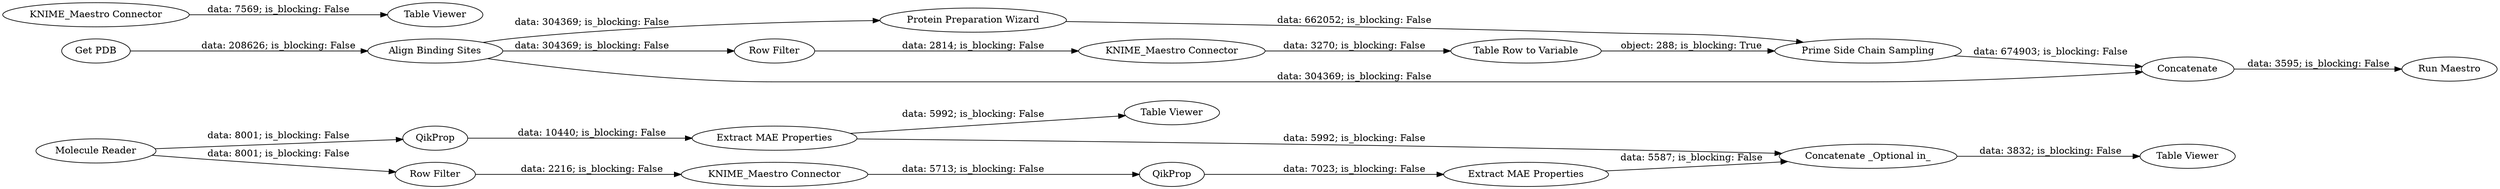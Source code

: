 digraph {
	"8623880535602708727_8354" [label="Table Viewer"]
	"8623880535602708727_8348" [label="KNIME_Maestro Connector"]
	"8623880535602708727_8338" [label="Table Viewer"]
	"8623880535602708727_28" [label="Align Binding Sites"]
	"8623880535602708727_8330" [label=QikProp]
	"8623880535602708727_8335" [label="Extract MAE Properties"]
	"8623880535602708727_8332" [label=QikProp]
	"8623880535602708727_8255" [label="Get PDB"]
	"8623880535602708727_8334" [label="Row Filter"]
	"8623880535602708727_8351" [label="Run Maestro"]
	"8623880535602708727_8353" [label="Table Row to Variable"]
	"8623880535602708727_8347" [label="Table Viewer"]
	"8623880535602708727_8346" [label="Molecule Reader"]
	"8623880535602708727_8349" [label="Row Filter"]
	"8623880535602708727_8342" [label="KNIME_Maestro Connector"]
	"8623880535602708727_8337" [label="Concatenate _Optional in_"]
	"8623880535602708727_8340" [label="KNIME_Maestro Connector"]
	"8623880535602708727_8350" [label=Concatenate]
	"8623880535602708727_8352" [label="Prime Side Chain Sampling"]
	"8623880535602708727_8253" [label="Protein Preparation Wizard"]
	"8623880535602708727_8336" [label="Extract MAE Properties"]
	"8623880535602708727_28" -> "8623880535602708727_8349" [label="data: 304369; is_blocking: False"]
	"8623880535602708727_8330" -> "8623880535602708727_8335" [label="data: 10440; is_blocking: False"]
	"8623880535602708727_8352" -> "8623880535602708727_8350" [label="data: 674903; is_blocking: False"]
	"8623880535602708727_8348" -> "8623880535602708727_8353" [label="data: 3270; is_blocking: False"]
	"8623880535602708727_28" -> "8623880535602708727_8253" [label="data: 304369; is_blocking: False"]
	"8623880535602708727_8346" -> "8623880535602708727_8334" [label="data: 8001; is_blocking: False"]
	"8623880535602708727_8349" -> "8623880535602708727_8348" [label="data: 2814; is_blocking: False"]
	"8623880535602708727_28" -> "8623880535602708727_8350" [label="data: 304369; is_blocking: False"]
	"8623880535602708727_8336" -> "8623880535602708727_8337" [label="data: 5587; is_blocking: False"]
	"8623880535602708727_8337" -> "8623880535602708727_8338" [label="data: 3832; is_blocking: False"]
	"8623880535602708727_8350" -> "8623880535602708727_8351" [label="data: 3595; is_blocking: False"]
	"8623880535602708727_8335" -> "8623880535602708727_8354" [label="data: 5992; is_blocking: False"]
	"8623880535602708727_8335" -> "8623880535602708727_8337" [label="data: 5992; is_blocking: False"]
	"8623880535602708727_8342" -> "8623880535602708727_8347" [label="data: 7569; is_blocking: False"]
	"8623880535602708727_8332" -> "8623880535602708727_8336" [label="data: 7023; is_blocking: False"]
	"8623880535602708727_8353" -> "8623880535602708727_8352" [label="object: 288; is_blocking: True"]
	"8623880535602708727_8340" -> "8623880535602708727_8332" [label="data: 5713; is_blocking: False"]
	"8623880535602708727_8334" -> "8623880535602708727_8340" [label="data: 2216; is_blocking: False"]
	"8623880535602708727_8255" -> "8623880535602708727_28" [label="data: 208626; is_blocking: False"]
	"8623880535602708727_8253" -> "8623880535602708727_8352" [label="data: 662052; is_blocking: False"]
	"8623880535602708727_8346" -> "8623880535602708727_8330" [label="data: 8001; is_blocking: False"]
	rankdir=LR
}
